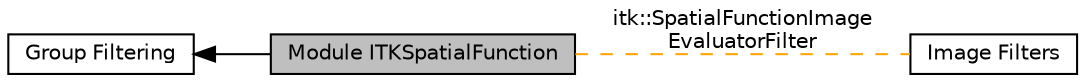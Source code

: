 digraph "Module ITKSpatialFunction"
{
  edge [fontname="Helvetica",fontsize="10",labelfontname="Helvetica",labelfontsize="10"];
  node [fontname="Helvetica",fontsize="10",shape=box];
  rankdir=LR;
  Node2 [label="Group Filtering",height=0.2,width=0.4,color="black", fillcolor="white", style="filled",URL="$group__Group-Filtering.html",tooltip=" "];
  Node1 [label="Module ITKSpatialFunction",height=0.2,width=0.4,color="black", fillcolor="grey75", style="filled", fontcolor="black",tooltip=" "];
  Node3 [label="Image Filters",height=0.2,width=0.4,color="black", fillcolor="white", style="filled",URL="$group__ImageFilters.html",tooltip=" "];
  Node2->Node1 [shape=plaintext, dir="back", style="solid"];
  Node1->Node3 [shape=plaintext, label="itk::SpatialFunctionImage\lEvaluatorFilter", color="orange", dir="none", style="dashed"];
}
